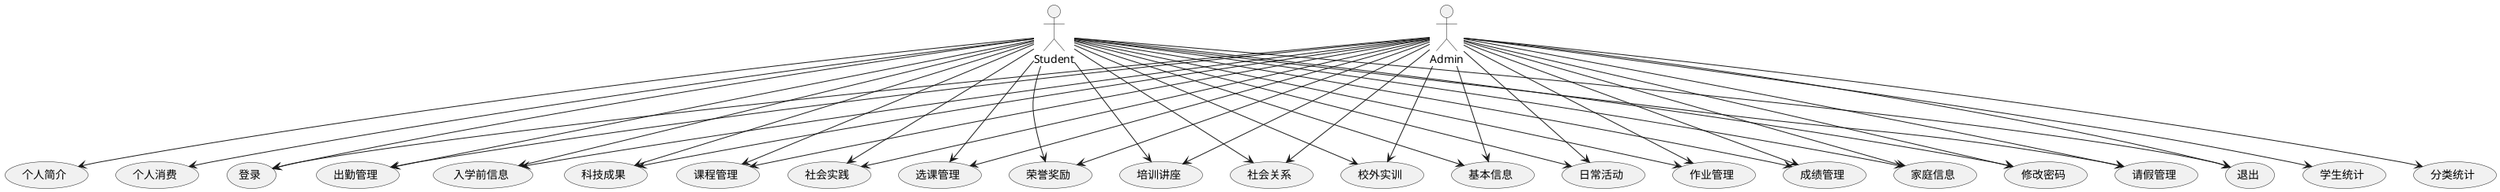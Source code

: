 @startuml
'https://plantuml.com/use-case-diagram
Student ---> (登录)
Admin --->(登录)
Admin ---> (修改密码)
Student ---> (修改密码)
Student ---> (基本信息)
Student ---> (个人简介)
Admin ---> (基本信息)
Admin ---> (入学前信息)
Student ---> (入学前信息)
Admin ---> (家庭信息)
Student ---> (家庭信息)
Admin ---> (社会关系)
Student ---> (社会关系)
Admin ---> (课程管理)
Admin ---> (选课管理)
Admin ---> (出勤管理)
Admin ---> (作业管理)
Admin ---> (成绩管理)
Student ---> (课程管理)
Student ---> (选课管理)
Student ---> (出勤管理)
Student ---> (作业管理)
Student ---> (成绩管理)
Admin ---> (社会实践)
Admin ---> (科技成果)
Admin ---> (培训讲座)
Admin ---> (校外实训)
Admin ---> (荣誉奖励)
Admin ---> (日常活动)
Admin ---> (请假管理)
Student ---> (社会实践)
Student ---> (科技成果)
Student ---> (培训讲座)
Student ---> (校外实训)
Student ---> (荣誉奖励)
Student ---> (日常活动)
Student ---> (请假管理)
Student ---> (个人消费)
Admin ---> (学生统计)
Admin ---> (分类统计)
Admin ---> (退出)
Student ---> (退出)

@enduml